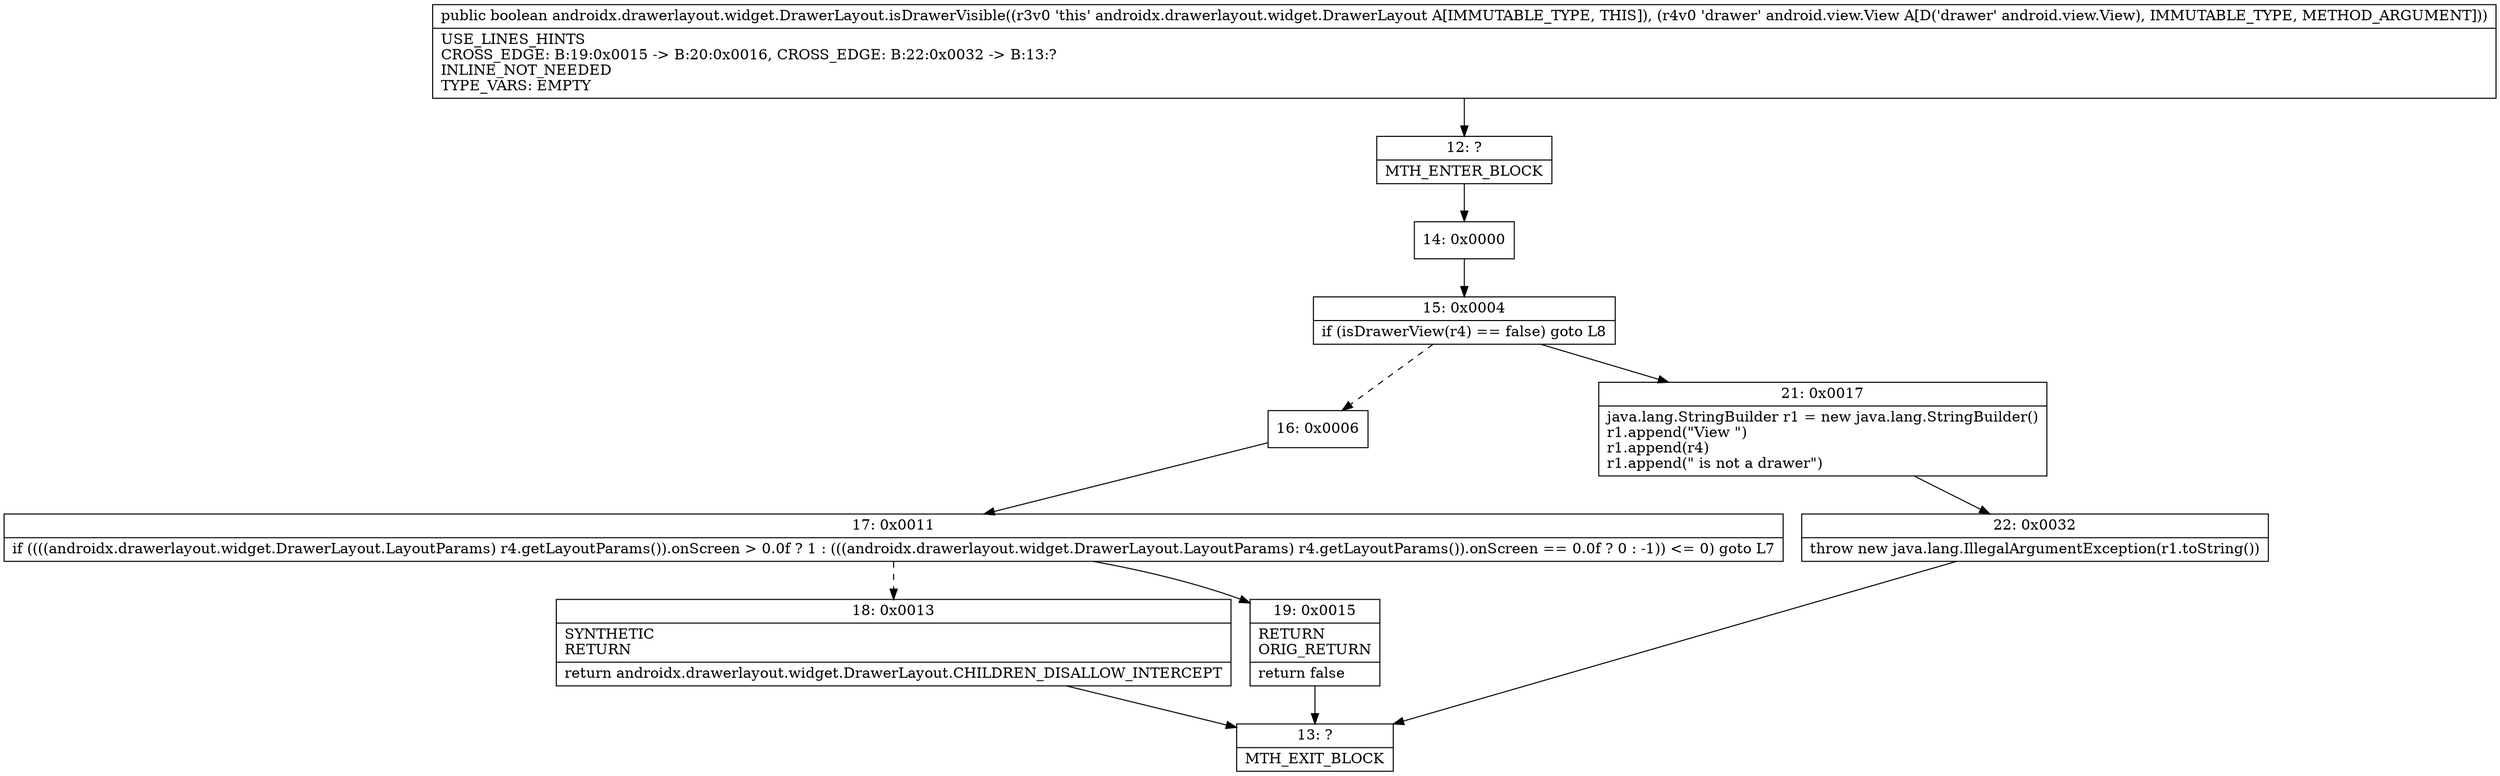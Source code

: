 digraph "CFG forandroidx.drawerlayout.widget.DrawerLayout.isDrawerVisible(Landroid\/view\/View;)Z" {
Node_12 [shape=record,label="{12\:\ ?|MTH_ENTER_BLOCK\l}"];
Node_14 [shape=record,label="{14\:\ 0x0000}"];
Node_15 [shape=record,label="{15\:\ 0x0004|if (isDrawerView(r4) == false) goto L8\l}"];
Node_16 [shape=record,label="{16\:\ 0x0006}"];
Node_17 [shape=record,label="{17\:\ 0x0011|if ((((androidx.drawerlayout.widget.DrawerLayout.LayoutParams) r4.getLayoutParams()).onScreen \> 0.0f ? 1 : (((androidx.drawerlayout.widget.DrawerLayout.LayoutParams) r4.getLayoutParams()).onScreen == 0.0f ? 0 : \-1)) \<= 0) goto L7\l}"];
Node_18 [shape=record,label="{18\:\ 0x0013|SYNTHETIC\lRETURN\l|return androidx.drawerlayout.widget.DrawerLayout.CHILDREN_DISALLOW_INTERCEPT\l}"];
Node_13 [shape=record,label="{13\:\ ?|MTH_EXIT_BLOCK\l}"];
Node_19 [shape=record,label="{19\:\ 0x0015|RETURN\lORIG_RETURN\l|return false\l}"];
Node_21 [shape=record,label="{21\:\ 0x0017|java.lang.StringBuilder r1 = new java.lang.StringBuilder()\lr1.append(\"View \")\lr1.append(r4)\lr1.append(\" is not a drawer\")\l}"];
Node_22 [shape=record,label="{22\:\ 0x0032|throw new java.lang.IllegalArgumentException(r1.toString())\l}"];
MethodNode[shape=record,label="{public boolean androidx.drawerlayout.widget.DrawerLayout.isDrawerVisible((r3v0 'this' androidx.drawerlayout.widget.DrawerLayout A[IMMUTABLE_TYPE, THIS]), (r4v0 'drawer' android.view.View A[D('drawer' android.view.View), IMMUTABLE_TYPE, METHOD_ARGUMENT]))  | USE_LINES_HINTS\lCROSS_EDGE: B:19:0x0015 \-\> B:20:0x0016, CROSS_EDGE: B:22:0x0032 \-\> B:13:?\lINLINE_NOT_NEEDED\lTYPE_VARS: EMPTY\l}"];
MethodNode -> Node_12;Node_12 -> Node_14;
Node_14 -> Node_15;
Node_15 -> Node_16[style=dashed];
Node_15 -> Node_21;
Node_16 -> Node_17;
Node_17 -> Node_18[style=dashed];
Node_17 -> Node_19;
Node_18 -> Node_13;
Node_19 -> Node_13;
Node_21 -> Node_22;
Node_22 -> Node_13;
}

